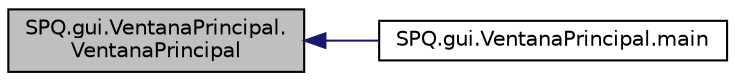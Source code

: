 digraph "SPQ.gui.VentanaPrincipal.VentanaPrincipal"
{
  edge [fontname="Helvetica",fontsize="10",labelfontname="Helvetica",labelfontsize="10"];
  node [fontname="Helvetica",fontsize="10",shape=record];
  rankdir="LR";
  Node1 [label="SPQ.gui.VentanaPrincipal.\lVentanaPrincipal",height=0.2,width=0.4,color="black", fillcolor="grey75", style="filled", fontcolor="black"];
  Node1 -> Node2 [dir="back",color="midnightblue",fontsize="10",style="solid"];
  Node2 [label="SPQ.gui.VentanaPrincipal.main",height=0.2,width=0.4,color="black", fillcolor="white", style="filled",URL="$class_s_p_q_1_1gui_1_1_ventana_principal.html#a48fb869f7efb018079dac708ed20f7d3"];
}
